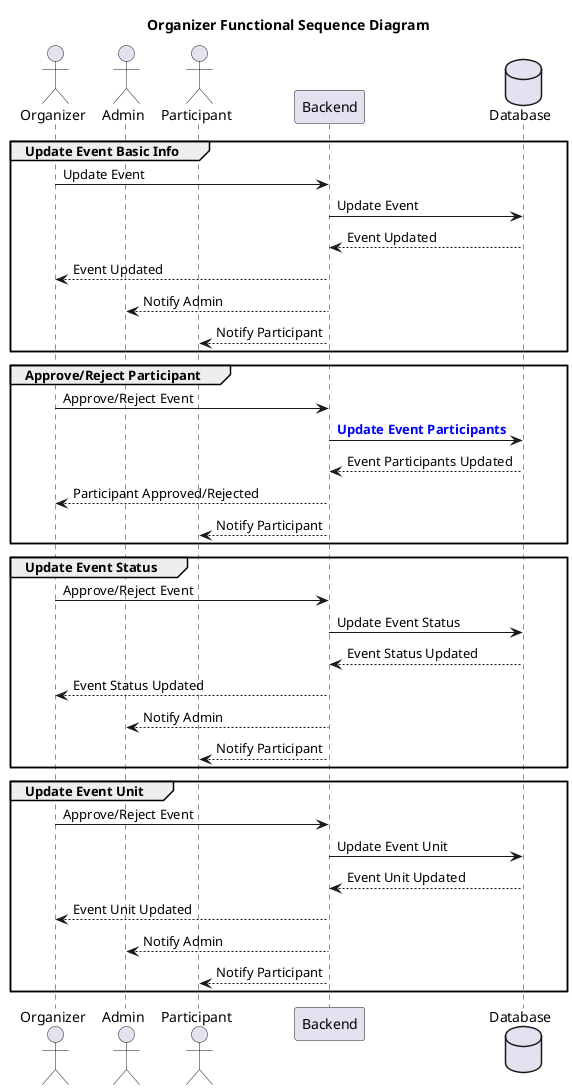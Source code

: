 @startuml Organizer
title Organizer Functional Sequence Diagram
actor Organizer as Org
actor Admin as Adm
actor Participant as P
participant Backend as BE
database Database as DB

group Update Event Basic Info
    Org -> BE: Update Event
    BE -> DB: Update Event
    DB --> BE: Event Updated
    BE --> Org: Event Updated
    BE --> Adm: Notify Admin
    BE --> P: Notify Participant
end

group Approve/Reject Participant
    Org -> BE: Approve/Reject Event
    BE -> DB: <font color=blue><b>Update Event Participants
    DB --> BE: Event Participants Updated
    BE --> Org: Participant Approved/Rejected
    BE --> P: Notify Participant
end

group Update Event Status
    Org -> BE: Approve/Reject Event
    BE -> DB: Update Event Status
    DB --> BE: Event Status Updated
    BE --> Org: Event Status Updated
    BE --> Adm: Notify Admin
    BE --> P: Notify Participant
end

group Update Event Unit
    Org -> BE: Approve/Reject Event
    BE -> DB: Update Event Unit
    DB --> BE: Event Unit Updated
    BE --> Org: Event Unit Updated
    BE --> Adm: Notify Admin
    BE --> P: Notify Participant
end

@enduml